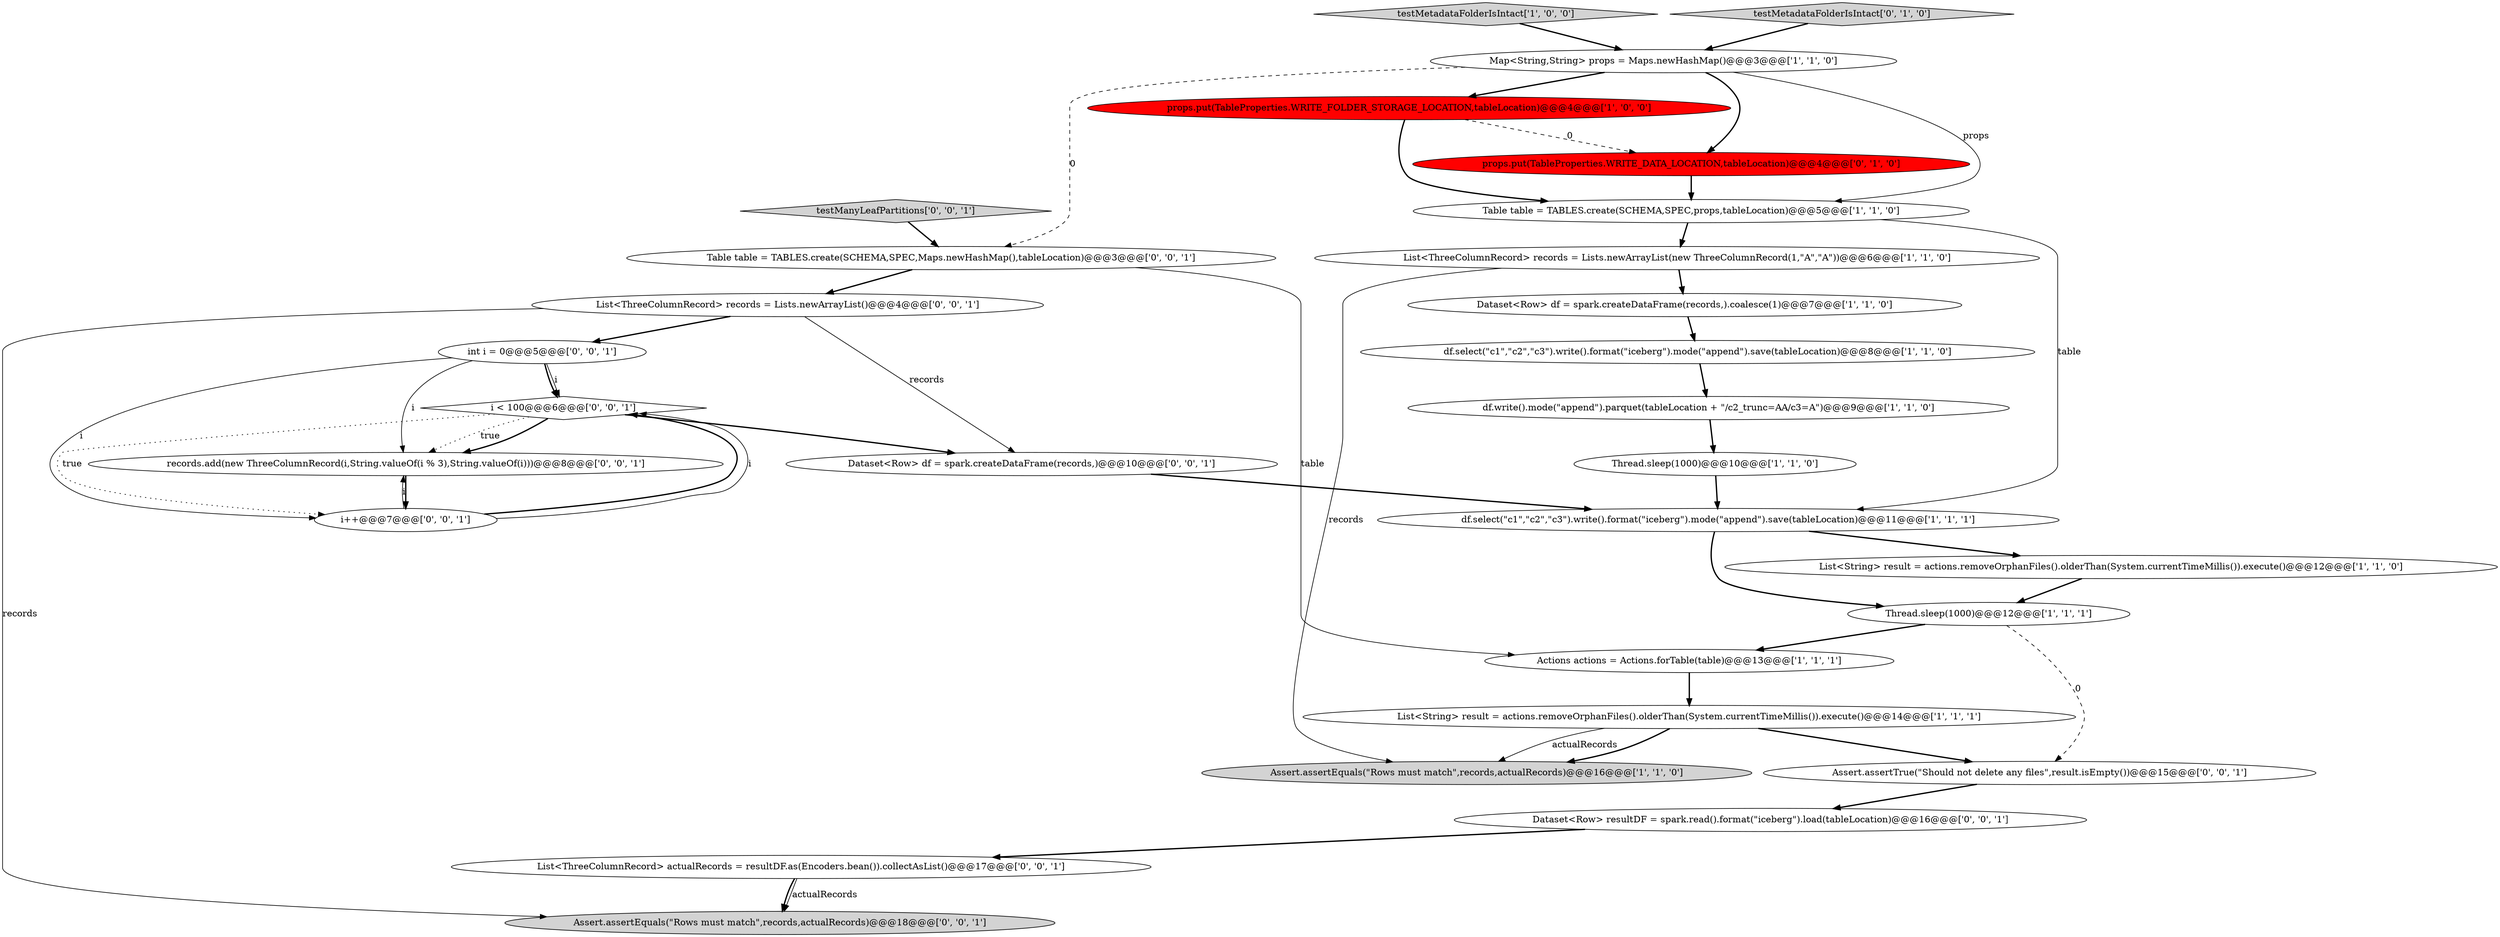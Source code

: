 digraph {
4 [style = filled, label = "Assert.assertEquals(\"Rows must match\",records,actualRecords)@@@16@@@['1', '1', '0']", fillcolor = lightgray, shape = ellipse image = "AAA0AAABBB1BBB"];
27 [style = filled, label = "int i = 0@@@5@@@['0', '0', '1']", fillcolor = white, shape = ellipse image = "AAA0AAABBB3BBB"];
15 [style = filled, label = "props.put(TableProperties.WRITE_DATA_LOCATION,tableLocation)@@@4@@@['0', '1', '0']", fillcolor = red, shape = ellipse image = "AAA1AAABBB2BBB"];
21 [style = filled, label = "testManyLeafPartitions['0', '0', '1']", fillcolor = lightgray, shape = diamond image = "AAA0AAABBB3BBB"];
19 [style = filled, label = "Table table = TABLES.create(SCHEMA,SPEC,Maps.newHashMap(),tableLocation)@@@3@@@['0', '0', '1']", fillcolor = white, shape = ellipse image = "AAA0AAABBB3BBB"];
0 [style = filled, label = "Dataset<Row> df = spark.createDataFrame(records,).coalesce(1)@@@7@@@['1', '1', '0']", fillcolor = white, shape = ellipse image = "AAA0AAABBB1BBB"];
14 [style = filled, label = "testMetadataFolderIsIntact['1', '0', '0']", fillcolor = lightgray, shape = diamond image = "AAA0AAABBB1BBB"];
12 [style = filled, label = "Map<String,String> props = Maps.newHashMap()@@@3@@@['1', '1', '0']", fillcolor = white, shape = ellipse image = "AAA0AAABBB1BBB"];
28 [style = filled, label = "Assert.assertTrue(\"Should not delete any files\",result.isEmpty())@@@15@@@['0', '0', '1']", fillcolor = white, shape = ellipse image = "AAA0AAABBB3BBB"];
8 [style = filled, label = "Thread.sleep(1000)@@@10@@@['1', '1', '0']", fillcolor = white, shape = ellipse image = "AAA0AAABBB1BBB"];
22 [style = filled, label = "i < 100@@@6@@@['0', '0', '1']", fillcolor = white, shape = diamond image = "AAA0AAABBB3BBB"];
16 [style = filled, label = "testMetadataFolderIsIntact['0', '1', '0']", fillcolor = lightgray, shape = diamond image = "AAA0AAABBB2BBB"];
25 [style = filled, label = "records.add(new ThreeColumnRecord(i,String.valueOf(i % 3),String.valueOf(i)))@@@8@@@['0', '0', '1']", fillcolor = white, shape = ellipse image = "AAA0AAABBB3BBB"];
23 [style = filled, label = "Assert.assertEquals(\"Rows must match\",records,actualRecords)@@@18@@@['0', '0', '1']", fillcolor = lightgray, shape = ellipse image = "AAA0AAABBB3BBB"];
13 [style = filled, label = "df.select(\"c1\",\"c2\",\"c3\").write().format(\"iceberg\").mode(\"append\").save(tableLocation)@@@8@@@['1', '1', '0']", fillcolor = white, shape = ellipse image = "AAA0AAABBB1BBB"];
17 [style = filled, label = "Dataset<Row> resultDF = spark.read().format(\"iceberg\").load(tableLocation)@@@16@@@['0', '0', '1']", fillcolor = white, shape = ellipse image = "AAA0AAABBB3BBB"];
5 [style = filled, label = "props.put(TableProperties.WRITE_FOLDER_STORAGE_LOCATION,tableLocation)@@@4@@@['1', '0', '0']", fillcolor = red, shape = ellipse image = "AAA1AAABBB1BBB"];
2 [style = filled, label = "df.write().mode(\"append\").parquet(tableLocation + \"/c2_trunc=AA/c3=A\")@@@9@@@['1', '1', '0']", fillcolor = white, shape = ellipse image = "AAA0AAABBB1BBB"];
18 [style = filled, label = "i++@@@7@@@['0', '0', '1']", fillcolor = white, shape = ellipse image = "AAA0AAABBB3BBB"];
3 [style = filled, label = "List<String> result = actions.removeOrphanFiles().olderThan(System.currentTimeMillis()).execute()@@@14@@@['1', '1', '1']", fillcolor = white, shape = ellipse image = "AAA0AAABBB1BBB"];
6 [style = filled, label = "Thread.sleep(1000)@@@12@@@['1', '1', '1']", fillcolor = white, shape = ellipse image = "AAA0AAABBB1BBB"];
7 [style = filled, label = "List<String> result = actions.removeOrphanFiles().olderThan(System.currentTimeMillis()).execute()@@@12@@@['1', '1', '0']", fillcolor = white, shape = ellipse image = "AAA0AAABBB1BBB"];
11 [style = filled, label = "Actions actions = Actions.forTable(table)@@@13@@@['1', '1', '1']", fillcolor = white, shape = ellipse image = "AAA0AAABBB1BBB"];
24 [style = filled, label = "Dataset<Row> df = spark.createDataFrame(records,)@@@10@@@['0', '0', '1']", fillcolor = white, shape = ellipse image = "AAA0AAABBB3BBB"];
10 [style = filled, label = "df.select(\"c1\",\"c2\",\"c3\").write().format(\"iceberg\").mode(\"append\").save(tableLocation)@@@11@@@['1', '1', '1']", fillcolor = white, shape = ellipse image = "AAA0AAABBB1BBB"];
20 [style = filled, label = "List<ThreeColumnRecord> records = Lists.newArrayList()@@@4@@@['0', '0', '1']", fillcolor = white, shape = ellipse image = "AAA0AAABBB3BBB"];
9 [style = filled, label = "List<ThreeColumnRecord> records = Lists.newArrayList(new ThreeColumnRecord(1,\"A\",\"A\"))@@@6@@@['1', '1', '0']", fillcolor = white, shape = ellipse image = "AAA0AAABBB1BBB"];
1 [style = filled, label = "Table table = TABLES.create(SCHEMA,SPEC,props,tableLocation)@@@5@@@['1', '1', '0']", fillcolor = white, shape = ellipse image = "AAA0AAABBB1BBB"];
26 [style = filled, label = "List<ThreeColumnRecord> actualRecords = resultDF.as(Encoders.bean()).collectAsList()@@@17@@@['0', '0', '1']", fillcolor = white, shape = ellipse image = "AAA0AAABBB3BBB"];
24->10 [style = bold, label=""];
8->10 [style = bold, label=""];
22->25 [style = bold, label=""];
17->26 [style = bold, label=""];
22->18 [style = dotted, label="true"];
12->5 [style = bold, label=""];
9->0 [style = bold, label=""];
0->13 [style = bold, label=""];
21->19 [style = bold, label=""];
1->10 [style = solid, label="table"];
27->22 [style = solid, label="i"];
19->20 [style = bold, label=""];
22->25 [style = dotted, label="true"];
12->15 [style = bold, label=""];
25->18 [style = bold, label=""];
27->18 [style = solid, label="i"];
9->4 [style = solid, label="records"];
26->23 [style = solid, label="actualRecords"];
20->23 [style = solid, label="records"];
19->11 [style = solid, label="table"];
27->22 [style = bold, label=""];
10->7 [style = bold, label=""];
3->4 [style = bold, label=""];
10->6 [style = bold, label=""];
1->9 [style = bold, label=""];
20->27 [style = bold, label=""];
5->1 [style = bold, label=""];
6->28 [style = dashed, label="0"];
3->28 [style = bold, label=""];
18->22 [style = bold, label=""];
12->19 [style = dashed, label="0"];
3->4 [style = solid, label="actualRecords"];
11->3 [style = bold, label=""];
6->11 [style = bold, label=""];
14->12 [style = bold, label=""];
26->23 [style = bold, label=""];
7->6 [style = bold, label=""];
12->1 [style = solid, label="props"];
18->22 [style = solid, label="i"];
28->17 [style = bold, label=""];
18->25 [style = solid, label="i"];
22->24 [style = bold, label=""];
5->15 [style = dashed, label="0"];
20->24 [style = solid, label="records"];
16->12 [style = bold, label=""];
27->25 [style = solid, label="i"];
2->8 [style = bold, label=""];
13->2 [style = bold, label=""];
15->1 [style = bold, label=""];
}
